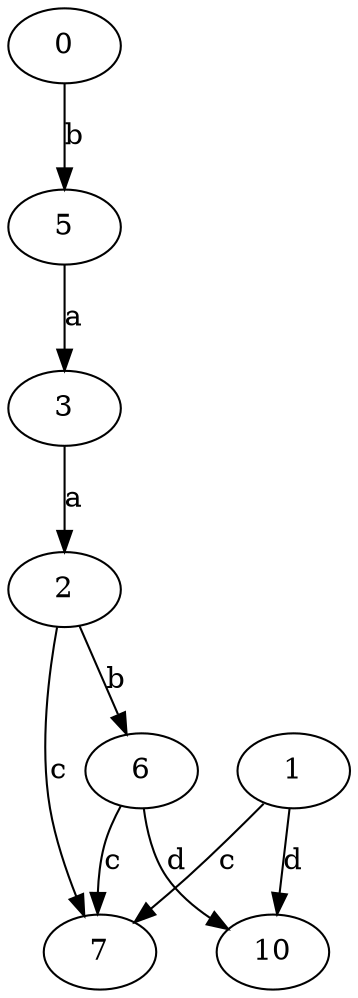 strict digraph  {
2;
0;
1;
3;
5;
6;
7;
10;
2 -> 6  [label=b];
2 -> 7  [label=c];
0 -> 5  [label=b];
1 -> 7  [label=c];
1 -> 10  [label=d];
3 -> 2  [label=a];
5 -> 3  [label=a];
6 -> 7  [label=c];
6 -> 10  [label=d];
}
